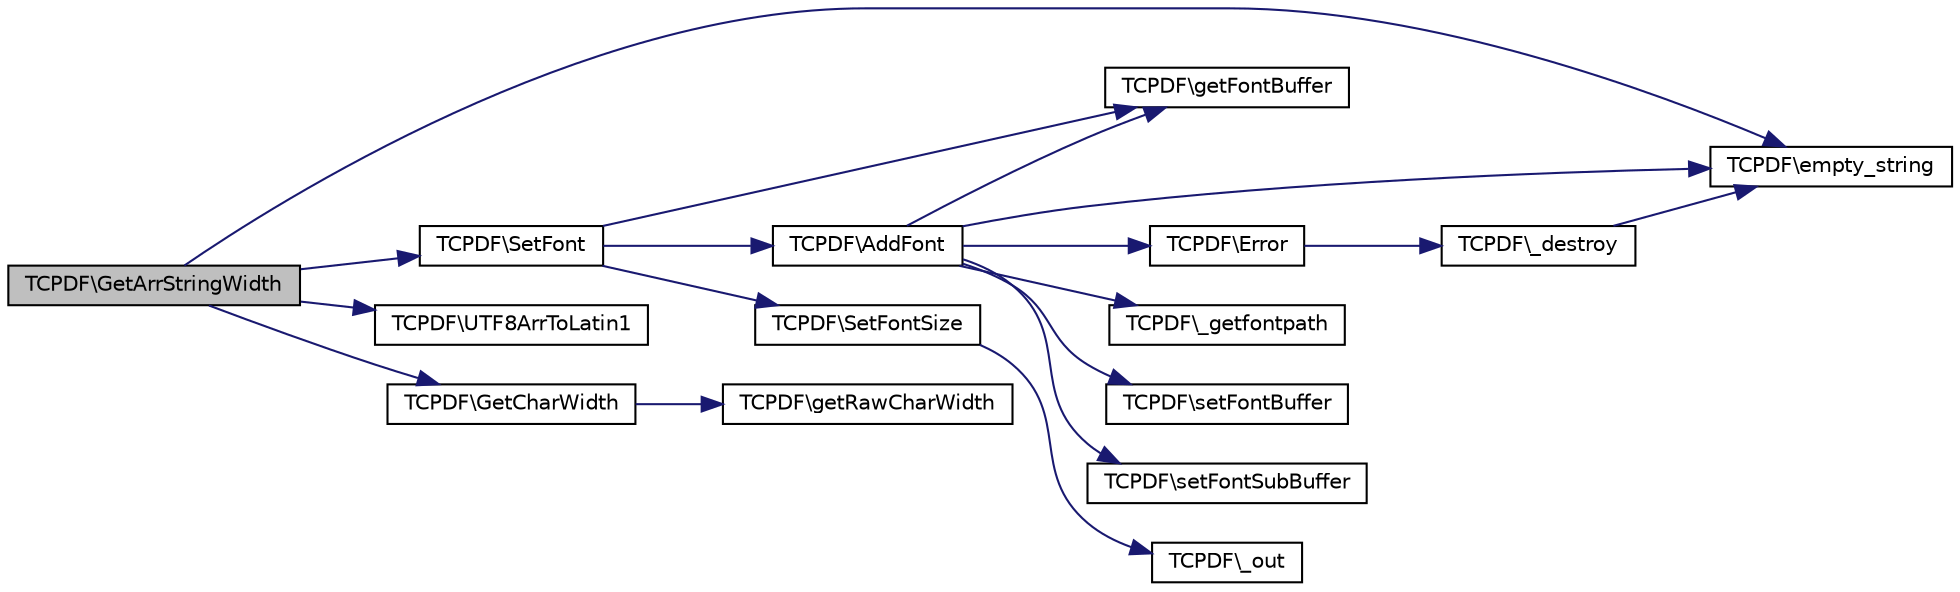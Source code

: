 digraph G
{
  edge [fontname="Helvetica",fontsize="10",labelfontname="Helvetica",labelfontsize="10"];
  node [fontname="Helvetica",fontsize="10",shape=record];
  rankdir="LR";
  Node1 [label="TCPDF\\GetArrStringWidth",height=0.2,width=0.4,color="black", fillcolor="grey75", style="filled" fontcolor="black"];
  Node1 -> Node2 [color="midnightblue",fontsize="10",style="solid",fontname="Helvetica"];
  Node2 [label="TCPDF\\empty_string",height=0.2,width=0.4,color="black", fillcolor="white", style="filled",URL="$classTCPDF.html#a681e9cc13fa324d8e538a5873f3990c2",tooltip="Determine whether a string is empty."];
  Node1 -> Node3 [color="midnightblue",fontsize="10",style="solid",fontname="Helvetica"];
  Node3 [label="TCPDF\\SetFont",height=0.2,width=0.4,color="black", fillcolor="white", style="filled",URL="$classTCPDF.html#a5b5d57a2e74820e41c69737b2d4b6c9e",tooltip="Sets the font used to print character strings."];
  Node3 -> Node4 [color="midnightblue",fontsize="10",style="solid",fontname="Helvetica"];
  Node4 [label="TCPDF\\AddFont",height=0.2,width=0.4,color="black", fillcolor="white", style="filled",URL="$classTCPDF.html#a06cba4fc5e83b02bb37a947e56196776",tooltip="Imports a TrueType, Type1, core, or CID0 font and makes it available."];
  Node4 -> Node2 [color="midnightblue",fontsize="10",style="solid",fontname="Helvetica"];
  Node4 -> Node5 [color="midnightblue",fontsize="10",style="solid",fontname="Helvetica"];
  Node5 [label="TCPDF\\Error",height=0.2,width=0.4,color="black", fillcolor="white", style="filled",URL="$classTCPDF.html#a27ecf2a6c86b4b7976ebfaf5912b0f91",tooltip="This method is automatically called in case of fatal error; it simply outputs the message and halts t..."];
  Node5 -> Node6 [color="midnightblue",fontsize="10",style="solid",fontname="Helvetica"];
  Node6 [label="TCPDF\\_destroy",height=0.2,width=0.4,color="black", fillcolor="white", style="filled",URL="$classTCPDF.html#ae91c72441bff1164a3ab9d237a4e1faa",tooltip="Unset all class variables except the following critical variables: internal_encoding, state, bufferlen, buffer and diskcache."];
  Node6 -> Node2 [color="midnightblue",fontsize="10",style="solid",fontname="Helvetica"];
  Node4 -> Node7 [color="midnightblue",fontsize="10",style="solid",fontname="Helvetica"];
  Node7 [label="TCPDF\\getFontBuffer",height=0.2,width=0.4,color="black", fillcolor="white", style="filled",URL="$classTCPDF.html#ac63fff093a17846764bbcc09af7c8640",tooltip="Get font buffer content."];
  Node4 -> Node8 [color="midnightblue",fontsize="10",style="solid",fontname="Helvetica"];
  Node8 [label="TCPDF\\_getfontpath",height=0.2,width=0.4,color="black", fillcolor="white", style="filled",URL="$classTCPDF.html#a859c9ff83c417b518afa83c0da7a62b1",tooltip="Return fonts path."];
  Node4 -> Node9 [color="midnightblue",fontsize="10",style="solid",fontname="Helvetica"];
  Node9 [label="TCPDF\\setFontBuffer",height=0.2,width=0.4,color="black", fillcolor="white", style="filled",URL="$classTCPDF.html#aa9eb763490acb3dfdf3f0cf445e83ca6",tooltip="Set font buffer content."];
  Node4 -> Node10 [color="midnightblue",fontsize="10",style="solid",fontname="Helvetica"];
  Node10 [label="TCPDF\\setFontSubBuffer",height=0.2,width=0.4,color="black", fillcolor="white", style="filled",URL="$classTCPDF.html#ac6009bf1f27a31ee208d9687cb4b91eb",tooltip="Set font buffer content."];
  Node3 -> Node7 [color="midnightblue",fontsize="10",style="solid",fontname="Helvetica"];
  Node3 -> Node11 [color="midnightblue",fontsize="10",style="solid",fontname="Helvetica"];
  Node11 [label="TCPDF\\SetFontSize",height=0.2,width=0.4,color="black", fillcolor="white", style="filled",URL="$classTCPDF.html#a6df400b01d3ec1579e1e925b98c31d5f",tooltip="Defines the size of the current font."];
  Node11 -> Node12 [color="midnightblue",fontsize="10",style="solid",fontname="Helvetica"];
  Node12 [label="TCPDF\\_out",height=0.2,width=0.4,color="black", fillcolor="white", style="filled",URL="$classTCPDF.html#ac57877b76c37aef3195ad45731715b9e",tooltip="Output a string to the document."];
  Node1 -> Node13 [color="midnightblue",fontsize="10",style="solid",fontname="Helvetica"];
  Node13 [label="TCPDF\\UTF8ArrToLatin1",height=0.2,width=0.4,color="black", fillcolor="white", style="filled",URL="$classTCPDF.html#a49045c2ce294f72c7720decbc96ebbbb",tooltip="Converts UTF-8 characters array to array of Latin1 characters "];
  Node1 -> Node14 [color="midnightblue",fontsize="10",style="solid",fontname="Helvetica"];
  Node14 [label="TCPDF\\GetCharWidth",height=0.2,width=0.4,color="black", fillcolor="white", style="filled",URL="$classTCPDF.html#a281f922889bd1ae2dc96e421042ad8e4",tooltip="Returns the length of the char in user unit for the current font considering current stretching and s..."];
  Node14 -> Node15 [color="midnightblue",fontsize="10",style="solid",fontname="Helvetica"];
  Node15 [label="TCPDF\\getRawCharWidth",height=0.2,width=0.4,color="black", fillcolor="white", style="filled",URL="$classTCPDF.html#af484c6dc7debd34e2310f9f391448de7",tooltip="Returns the length of the char in user unit for the current font."];
}
